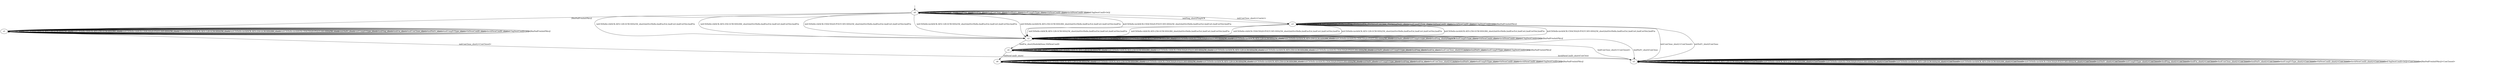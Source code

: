 digraph "../results/aioModels/aio-B-sCS-0/learnedModel" {
s0 [label=s0];
s1 [label=s1];
s2 [label=s2];
s3 [label=s3];
s4 [label=s4];
s5 [label=s5];
s6 [label=s6];
s0 -> s3  [label="initPing_short/PingACK "];
s0 -> s3  [label="initConClose_short/<ConAct> "];
s0 -> s2  [label="initCltHello-vldACK:AES-128-GCM-SHA256_short/initSvrHello,hndEncExt,hndCert,hndCertVer,hndFin "];
s0 -> s2  [label="initCltHello-vldACK:AES-256-GCM-SHA384_short/initSvrHello,hndEncExt,hndCert,hndCertVer,hndFin "];
s0 -> s2  [label="initCltHello-vldACK:CHACHA20-POLY1305-SHA256_short/initSvrHello,hndEncExt,hndCert,hndCertVer,hndFin "];
s0 -> s2  [label="initCltHello-invldACK:AES-128-GCM-SHA256_short/initSvrHello,hndEncExt,hndCert,hndCertVer,hndFin "];
s0 -> s2  [label="initCltHello-invldACK:AES-256-GCM-SHA384_short/initSvrHello,hndEncExt,hndCert,hndCertVer,hndFin "];
s0 -> s2  [label="initCltHello-invldACK:CHACHA20-POLY1305-SHA256_short/initSvrHello,hndEncExt,hndCert,hndCertVer,hndFin "];
s0 -> s0  [label="initNoFr_short/ "];
s0 -> s0  [label="initUnxpFrType_short/ "];
s0 -> s0  [label="hndPing_short/ "];
s0 -> s0  [label="hndFin_short/ "];
s0 -> s0  [label="hndConClose_short/ "];
s0 -> s0  [label="hndNoFr_short/ "];
s0 -> s0  [label="hndUnxpFrType_short/ "];
s0 -> s0  [label="VldNewConID_short/ "];
s0 -> s0  [label="InvldNewConID_short/ "];
s0 -> s0  [label="[ChgDestConID-Ori]/ "];
s0 -> s1  [label="[RmPadFrmInitPkts]/ "];
s1 -> s1  [label="initPing_short/ "];
s1 -> s5  [label="initConClose_short/<ConClosed> "];
s1 -> s1  [label="initCltHello-vldACK:AES-128-GCM-SHA256_short/ "];
s1 -> s1  [label="initCltHello-vldACK:AES-256-GCM-SHA384_short/ "];
s1 -> s1  [label="initCltHello-vldACK:CHACHA20-POLY1305-SHA256_short/ "];
s1 -> s1  [label="initCltHello-invldACK:AES-128-GCM-SHA256_short/ "];
s1 -> s1  [label="initCltHello-invldACK:AES-256-GCM-SHA384_short/ "];
s1 -> s1  [label="initCltHello-invldACK:CHACHA20-POLY1305-SHA256_short/ "];
s1 -> s1  [label="initNoFr_short/ "];
s1 -> s1  [label="initUnxpFrType_short/ "];
s1 -> s1  [label="hndPing_short/ "];
s1 -> s1  [label="hndFin_short/ "];
s1 -> s1  [label="hndConClose_short/ "];
s1 -> s1  [label="hndNoFr_short/ "];
s1 -> s1  [label="hndUnxpFrType_short/ "];
s1 -> s1  [label="VldNewConID_short/ "];
s1 -> s1  [label="InvldNewConID_short/ "];
s1 -> s1  [label="[ChgDestConID-Ori]/ "];
s1 -> s1  [label="[RmPadFrmInitPkts]/ "];
s2 -> s2  [label="initPing_short/ "];
s2 -> s2  [label="initConClose_short/<ConAct> "];
s2 -> s2  [label="initCltHello-vldACK:AES-128-GCM-SHA256_short/ "];
s2 -> s2  [label="initCltHello-vldACK:AES-256-GCM-SHA384_short/ "];
s2 -> s2  [label="initCltHello-vldACK:CHACHA20-POLY1305-SHA256_short/ "];
s2 -> s2  [label="initCltHello-invldACK:AES-128-GCM-SHA256_short/ "];
s2 -> s2  [label="initCltHello-invldACK:AES-256-GCM-SHA384_short/ "];
s2 -> s2  [label="initCltHello-invldACK:CHACHA20-POLY1305-SHA256_short/ "];
s2 -> s2  [label="initNoFr_short/ "];
s2 -> s2  [label="initUnxpFrType_short/ "];
s2 -> s2  [label="hndPing_short/PingACK "];
s2 -> s4  [label="hndFin_short/HndshkDone,VldNewConID "];
s2 -> s5  [label="hndConClose_short/<ConClosed> "];
s2 -> s5  [label="hndNoFr_short/ConClose "];
s2 -> s2  [label="hndUnxpFrType_short/ "];
s2 -> s2  [label="VldNewConID_short/ "];
s2 -> s2  [label="InvldNewConID_short/ "];
s2 -> s2  [label="[ChgDestConID-Ori]/ "];
s2 -> s2  [label="[RmPadFrmInitPkts]/ "];
s3 -> s3  [label="initPing_short/PingACK "];
s3 -> s5  [label="initConClose_short/<ConClosed> "];
s3 -> s2  [label="initCltHello-vldACK:AES-128-GCM-SHA256_short/initSvrHello,hndEncExt,hndCert,hndCertVer,hndFin "];
s3 -> s2  [label="initCltHello-vldACK:AES-256-GCM-SHA384_short/initSvrHello,hndEncExt,hndCert,hndCertVer,hndFin "];
s3 -> s2  [label="initCltHello-vldACK:CHACHA20-POLY1305-SHA256_short/initSvrHello,hndEncExt,hndCert,hndCertVer,hndFin "];
s3 -> s2  [label="initCltHello-invldACK:AES-128-GCM-SHA256_short/initSvrHello,hndEncExt,hndCert,hndCertVer,hndFin "];
s3 -> s2  [label="initCltHello-invldACK:AES-256-GCM-SHA384_short/initSvrHello,hndEncExt,hndCert,hndCertVer,hndFin "];
s3 -> s2  [label="initCltHello-invldACK:CHACHA20-POLY1305-SHA256_short/initSvrHello,hndEncExt,hndCert,hndCertVer,hndFin "];
s3 -> s5  [label="initNoFr_short/ConClose "];
s3 -> s3  [label="initUnxpFrType_short/ "];
s3 -> s3  [label="hndPing_short/ "];
s3 -> s3  [label="hndFin_short/ "];
s3 -> s3  [label="hndConClose_short/ "];
s3 -> s3  [label="hndNoFr_short/ "];
s3 -> s3  [label="hndUnxpFrType_short/ "];
s3 -> s3  [label="VldNewConID_short/ "];
s3 -> s3  [label="InvldNewConID_short/ "];
s3 -> s3  [label="[ChgDestConID-Ori]/ "];
s3 -> s3  [label="[RmPadFrmInitPkts]/ "];
s4 -> s4  [label="initPing_short/ "];
s4 -> s4  [label="initConClose_short/<ConAct> "];
s4 -> s4  [label="initCltHello-vldACK:AES-128-GCM-SHA256_short/ "];
s4 -> s4  [label="initCltHello-vldACK:AES-256-GCM-SHA384_short/ "];
s4 -> s4  [label="initCltHello-vldACK:CHACHA20-POLY1305-SHA256_short/ "];
s4 -> s4  [label="initCltHello-invldACK:AES-128-GCM-SHA256_short/ "];
s4 -> s4  [label="initCltHello-invldACK:AES-256-GCM-SHA384_short/ "];
s4 -> s4  [label="initCltHello-invldACK:CHACHA20-POLY1305-SHA256_short/ "];
s4 -> s4  [label="initNoFr_short/ "];
s4 -> s4  [label="initUnxpFrType_short/ "];
s4 -> s4  [label="hndPing_short/ "];
s4 -> s4  [label="hndFin_short/ "];
s4 -> s4  [label="hndConClose_short/<ConAct> "];
s4 -> s4  [label="hndNoFr_short/ "];
s4 -> s4  [label="hndUnxpFrType_short/ "];
s4 -> s6  [label="VldNewConID_short/ "];
s4 -> s5  [label="InvldNewConID_short/ConClose "];
s4 -> s4  [label="[ChgDestConID-Ori]/ "];
s4 -> s4  [label="[RmPadFrmInitPkts]/ "];
s5 -> s5  [label="initPing_short/<ConClosed> "];
s5 -> s5  [label="initConClose_short/<ConClosed> "];
s5 -> s5  [label="initCltHello-vldACK:AES-128-GCM-SHA256_short/<ConClosed> "];
s5 -> s5  [label="initCltHello-vldACK:AES-256-GCM-SHA384_short/<ConClosed> "];
s5 -> s5  [label="initCltHello-vldACK:CHACHA20-POLY1305-SHA256_short/<ConClosed> "];
s5 -> s5  [label="initCltHello-invldACK:AES-128-GCM-SHA256_short/<ConClosed> "];
s5 -> s5  [label="initCltHello-invldACK:AES-256-GCM-SHA384_short/<ConClosed> "];
s5 -> s5  [label="initCltHello-invldACK:CHACHA20-POLY1305-SHA256_short/<ConClosed> "];
s5 -> s5  [label="initNoFr_short/<ConClosed> "];
s5 -> s5  [label="initUnxpFrType_short/<ConClosed> "];
s5 -> s5  [label="hndPing_short/<ConClosed> "];
s5 -> s5  [label="hndFin_short/<ConClosed> "];
s5 -> s5  [label="hndConClose_short/<ConClosed> "];
s5 -> s5  [label="hndNoFr_short/<ConClosed> "];
s5 -> s5  [label="hndUnxpFrType_short/<ConClosed> "];
s5 -> s5  [label="VldNewConID_short/<ConClosed> "];
s5 -> s5  [label="InvldNewConID_short/<ConClosed> "];
s5 -> s5  [label="[ChgDestConID-Ori]/<ConClosed> "];
s5 -> s5  [label="[RmPadFrmInitPkts]/<ConClosed> "];
s6 -> s6  [label="initPing_short/ "];
s6 -> s6  [label="initConClose_short/<ConAct> "];
s6 -> s6  [label="initCltHello-vldACK:AES-128-GCM-SHA256_short/ "];
s6 -> s6  [label="initCltHello-vldACK:AES-256-GCM-SHA384_short/ "];
s6 -> s6  [label="initCltHello-vldACK:CHACHA20-POLY1305-SHA256_short/ "];
s6 -> s6  [label="initCltHello-invldACK:AES-128-GCM-SHA256_short/ "];
s6 -> s6  [label="initCltHello-invldACK:AES-256-GCM-SHA384_short/ "];
s6 -> s6  [label="initCltHello-invldACK:CHACHA20-POLY1305-SHA256_short/ "];
s6 -> s6  [label="initNoFr_short/ "];
s6 -> s6  [label="initUnxpFrType_short/ "];
s6 -> s6  [label="hndPing_short/ "];
s6 -> s6  [label="hndFin_short/ "];
s6 -> s6  [label="hndConClose_short/<ConAct> "];
s6 -> s6  [label="hndNoFr_short/ "];
s6 -> s6  [label="hndUnxpFrType_short/ "];
s6 -> s6  [label="VldNewConID_short/ "];
s6 -> s6  [label="InvldNewConID_short/ "];
s6 -> s6  [label="[ChgDestConID-Ori]/ "];
s6 -> s6  [label="[RmPadFrmInitPkts]/ "];
__start0 [label="", shape=none];
__start0 -> s0  [label=""];
}
